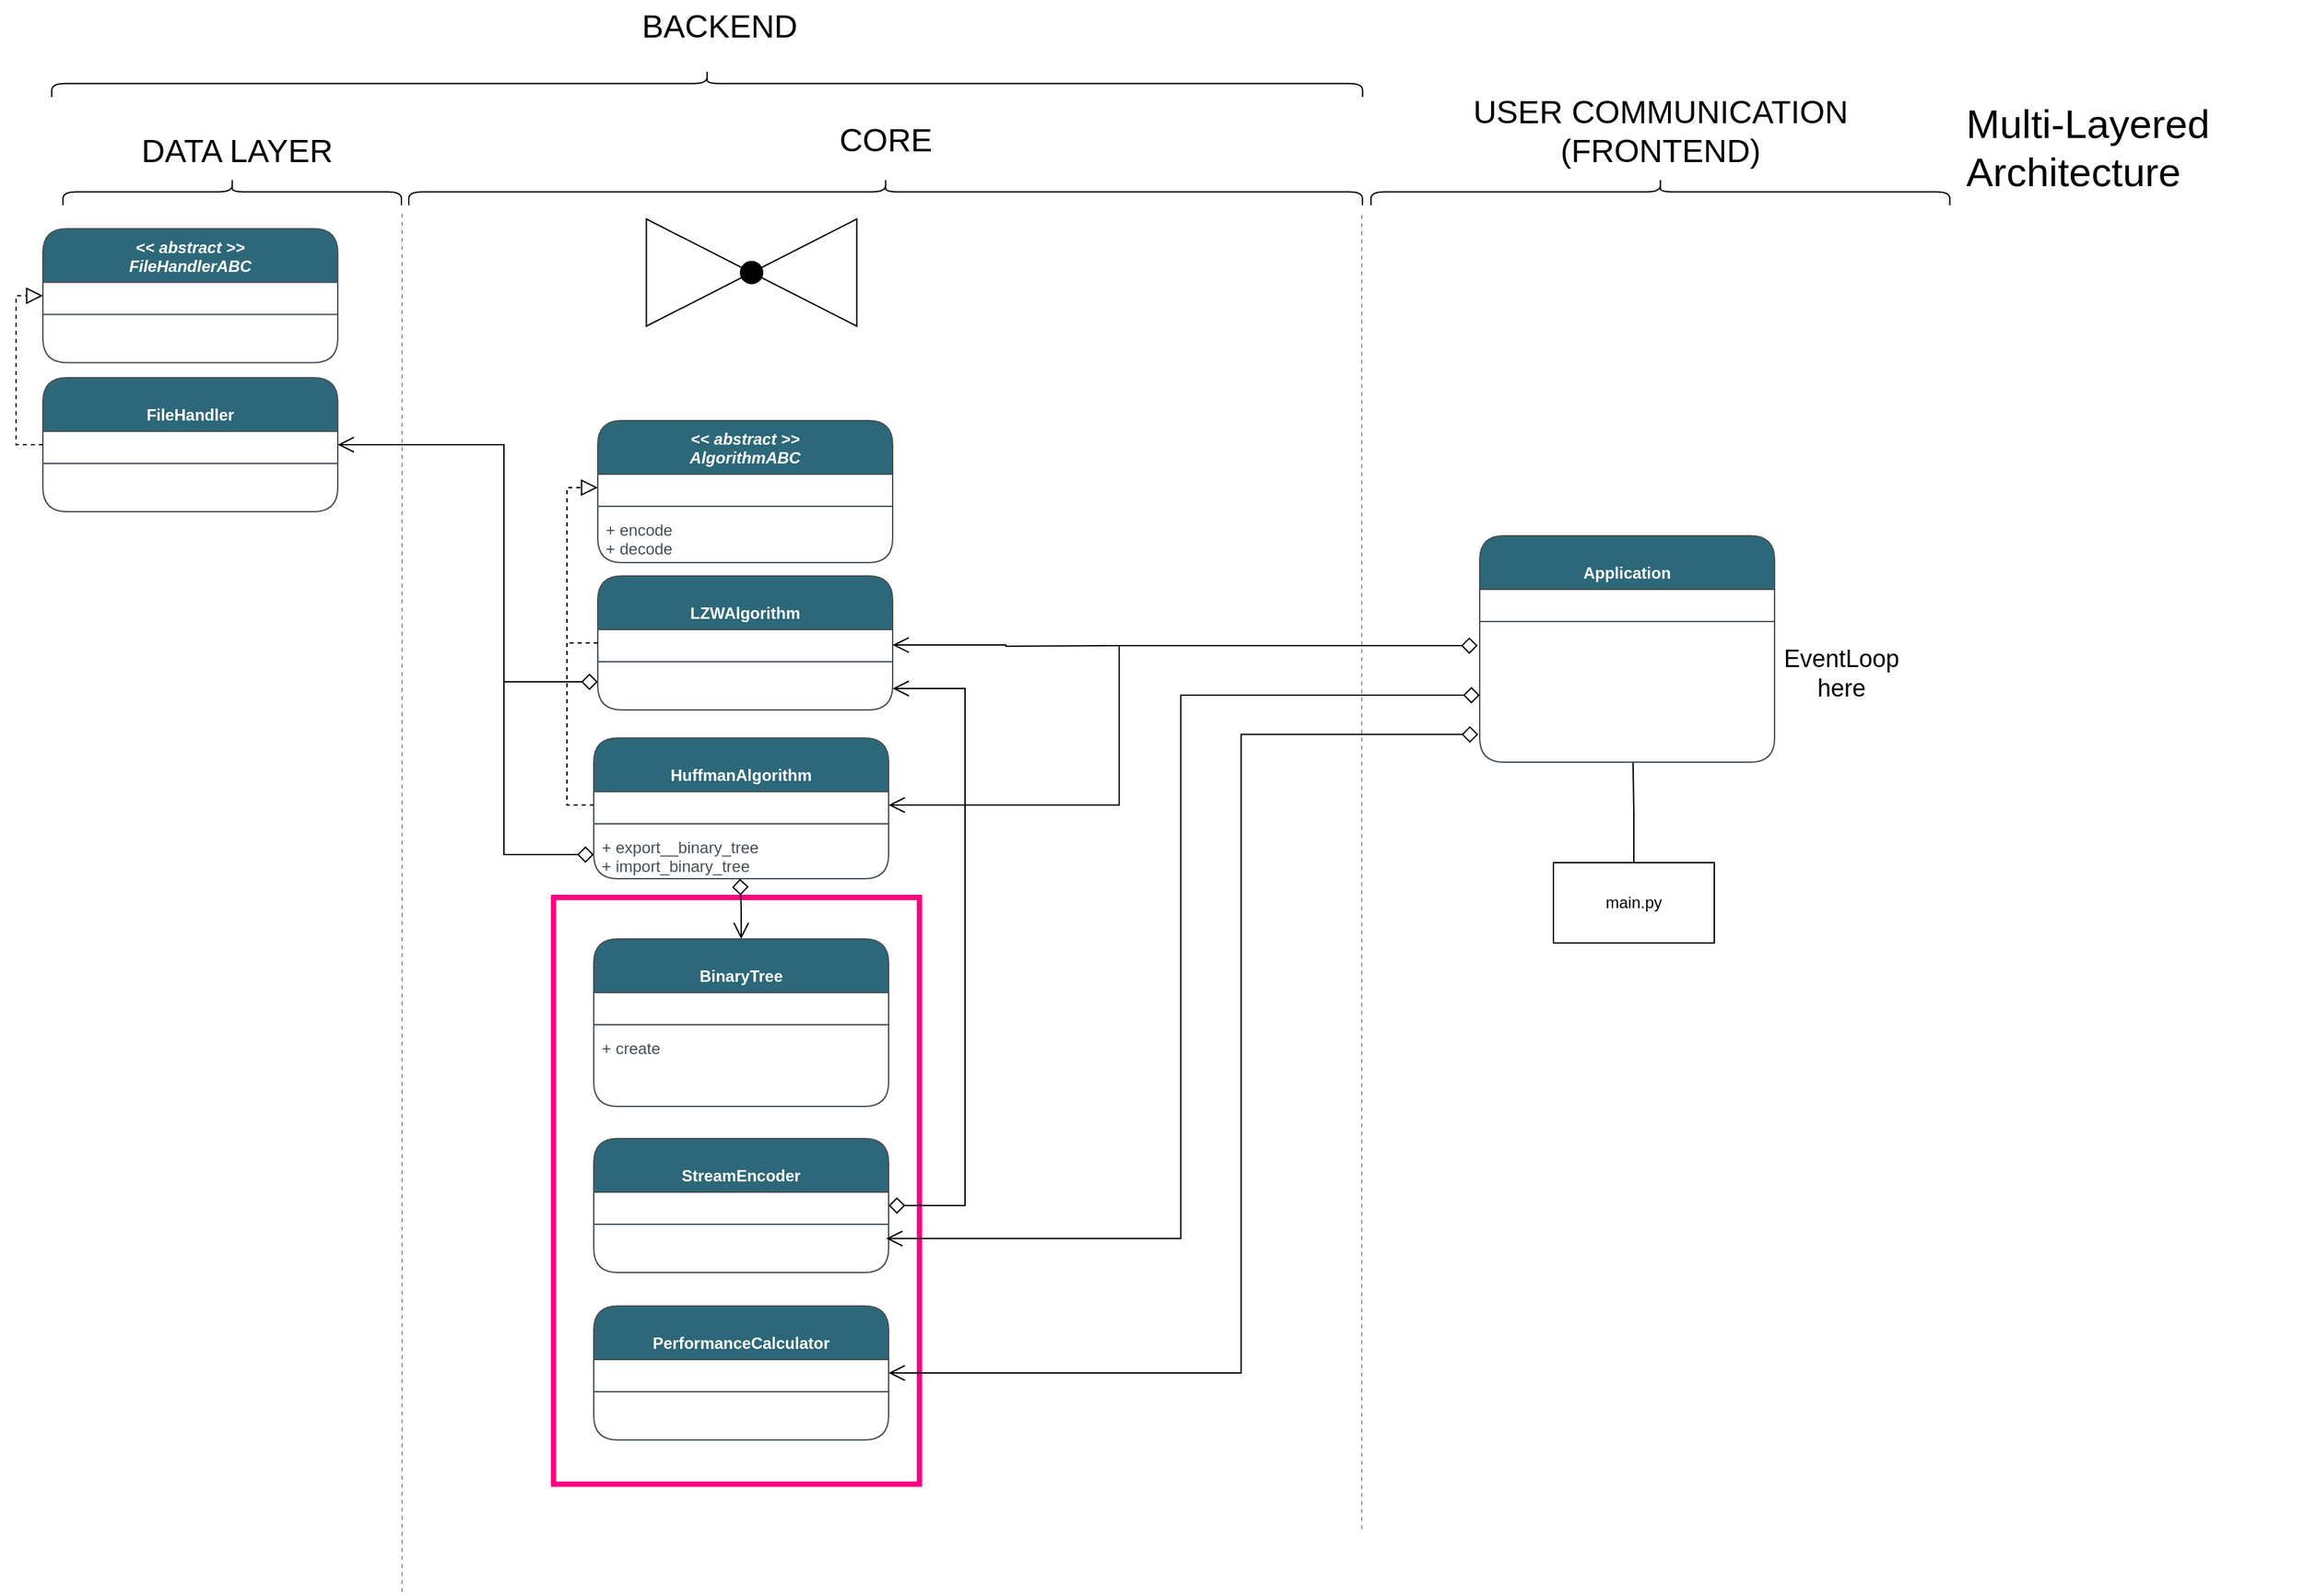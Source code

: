 <mxfile version="21.7.5" type="device">
  <diagram name="Page-1" id="dC8sB8LTiM5v0IOeK6bp">
    <mxGraphModel dx="4029" dy="1643" grid="0" gridSize="10" guides="1" tooltips="1" connect="1" arrows="1" fold="1" page="0" pageScale="1" pageWidth="850" pageHeight="1100" math="0" shadow="0">
      <root>
        <mxCell id="0" />
        <mxCell id="1" parent="0" />
        <mxCell id="l79x1VMeLkTDuMIe-8M3-13" value="" style="rounded=0;whiteSpace=wrap;html=1;fillColor=none;strokeWidth=4;strokeColor=#FF0080;movable=0;resizable=0;rotatable=0;deletable=0;editable=0;locked=1;connectable=0;" vertex="1" parent="1">
          <mxGeometry x="-1415" y="498" width="273" height="438" as="geometry" />
        </mxCell>
        <mxCell id="yN8mX1wbEfo4K8Nz7WSZ-1" value="&lt;i&gt;&amp;lt;&amp;lt; abstract &amp;gt;&amp;gt;&lt;br&gt;AlgorithmABC&lt;/i&gt;" style="swimlane;fontStyle=1;align=center;verticalAlign=top;childLayout=stackLayout;horizontal=1;startSize=40;horizontalStack=0;resizeParent=1;resizeParentMax=0;resizeLast=0;collapsible=1;marginBottom=0;whiteSpace=wrap;html=1;strokeColor=#464F55;fontColor=#FFFFFF;fillColor=#2C6879;rounded=1;labelBackgroundColor=none;" parent="1" vertex="1">
          <mxGeometry x="-1382" y="142" width="220" height="106" as="geometry">
            <mxRectangle x="299" y="276" width="120" height="40" as="alternateBounds" />
          </mxGeometry>
        </mxCell>
        <mxCell id="yN8mX1wbEfo4K8Nz7WSZ-2" value="&amp;nbsp;" style="text;strokeColor=none;fillColor=none;align=left;verticalAlign=top;spacingLeft=4;spacingRight=4;overflow=hidden;rotatable=0;points=[[0,0.5],[1,0.5]];portConstraint=eastwest;whiteSpace=wrap;html=1;fontColor=#464F55;rounded=1;labelBackgroundColor=none;" parent="yN8mX1wbEfo4K8Nz7WSZ-1" vertex="1">
          <mxGeometry y="40" width="220" height="20" as="geometry" />
        </mxCell>
        <mxCell id="yN8mX1wbEfo4K8Nz7WSZ-3" value="" style="line;strokeWidth=1;fillColor=none;align=left;verticalAlign=middle;spacingTop=-1;spacingLeft=3;spacingRight=3;rotatable=0;labelPosition=right;points=[];portConstraint=eastwest;strokeColor=#464F55;fontColor=#1A1A1A;rounded=1;labelBackgroundColor=none;" parent="yN8mX1wbEfo4K8Nz7WSZ-1" vertex="1">
          <mxGeometry y="60" width="220" height="8" as="geometry" />
        </mxCell>
        <mxCell id="yN8mX1wbEfo4K8Nz7WSZ-4" value="+ encode&lt;br&gt;+ decode" style="text;strokeColor=none;fillColor=none;align=left;verticalAlign=top;spacingLeft=4;spacingRight=4;overflow=hidden;rotatable=0;points=[[0,0.5],[1,0.5]];portConstraint=eastwest;whiteSpace=wrap;html=1;fontColor=#464F55;rounded=1;labelBackgroundColor=none;" parent="yN8mX1wbEfo4K8Nz7WSZ-1" vertex="1">
          <mxGeometry y="68" width="220" height="38" as="geometry" />
        </mxCell>
        <mxCell id="yN8mX1wbEfo4K8Nz7WSZ-5" value="" style="endArrow=none;dashed=1;html=1;rounded=0;opacity=40;" parent="1" edge="1">
          <mxGeometry width="50" height="50" relative="1" as="geometry">
            <mxPoint x="-1528" y="1016.62" as="sourcePoint" />
            <mxPoint x="-1528" y="-13.38" as="targetPoint" />
          </mxGeometry>
        </mxCell>
        <mxCell id="yN8mX1wbEfo4K8Nz7WSZ-6" value="" style="endArrow=none;dashed=1;html=1;rounded=0;opacity=40;" parent="1" edge="1">
          <mxGeometry width="50" height="50" relative="1" as="geometry">
            <mxPoint x="-812" y="969.62" as="sourcePoint" />
            <mxPoint x="-812" y="-13.38" as="targetPoint" />
          </mxGeometry>
        </mxCell>
        <mxCell id="l79x1VMeLkTDuMIe-8M3-14" style="edgeStyle=orthogonalEdgeStyle;rounded=0;orthogonalLoop=1;jettySize=auto;html=1;endArrow=none;endFill=0;startArrow=diamond;startFill=0;endSize=10;startSize=10;" edge="1" parent="1">
          <mxGeometry relative="1" as="geometry">
            <mxPoint x="-1451.846" y="337" as="targetPoint" />
            <mxPoint x="-1382" y="337.019" as="sourcePoint" />
          </mxGeometry>
        </mxCell>
        <mxCell id="yN8mX1wbEfo4K8Nz7WSZ-11" value="&lt;br&gt;LZWAlgorithm" style="swimlane;fontStyle=1;align=center;verticalAlign=top;childLayout=stackLayout;horizontal=1;startSize=40;horizontalStack=0;resizeParent=1;resizeParentMax=0;resizeLast=0;collapsible=1;marginBottom=0;whiteSpace=wrap;html=1;strokeColor=#464F55;fontColor=#FFFFFF;fillColor=#2C6879;rounded=1;labelBackgroundColor=none;" parent="1" vertex="1">
          <mxGeometry x="-1382" y="258" width="220" height="100" as="geometry">
            <mxRectangle x="299" y="276" width="120" height="40" as="alternateBounds" />
          </mxGeometry>
        </mxCell>
        <mxCell id="yN8mX1wbEfo4K8Nz7WSZ-30" style="edgeStyle=orthogonalEdgeStyle;rounded=0;orthogonalLoop=1;jettySize=auto;html=1;exitX=0;exitY=0.5;exitDx=0;exitDy=0;endArrow=none;endFill=0;dashed=1;" parent="yN8mX1wbEfo4K8Nz7WSZ-11" source="yN8mX1wbEfo4K8Nz7WSZ-12" edge="1">
          <mxGeometry relative="1" as="geometry">
            <mxPoint x="-21" y="50.333" as="targetPoint" />
          </mxGeometry>
        </mxCell>
        <mxCell id="YMNnF1_kSBJPY39AivQV-12" style="edgeStyle=orthogonalEdgeStyle;rounded=0;orthogonalLoop=1;jettySize=auto;html=1;exitX=1;exitY=0.577;exitDx=0;exitDy=0;endArrow=none;endFill=0;endSize=10;startSize=10;startArrow=open;startFill=0;exitPerimeter=0;" parent="yN8mX1wbEfo4K8Nz7WSZ-11" source="yN8mX1wbEfo4K8Nz7WSZ-12" edge="1">
          <mxGeometry relative="1" as="geometry">
            <mxPoint x="389" y="52" as="targetPoint" />
          </mxGeometry>
        </mxCell>
        <mxCell id="yN8mX1wbEfo4K8Nz7WSZ-12" value="&amp;nbsp;" style="text;strokeColor=none;fillColor=none;align=left;verticalAlign=top;spacingLeft=4;spacingRight=4;overflow=hidden;rotatable=0;points=[[0,0.5],[1,0.5]];portConstraint=eastwest;whiteSpace=wrap;html=1;fontColor=#464F55;rounded=1;labelBackgroundColor=none;" parent="yN8mX1wbEfo4K8Nz7WSZ-11" vertex="1">
          <mxGeometry y="40" width="220" height="20" as="geometry" />
        </mxCell>
        <mxCell id="yN8mX1wbEfo4K8Nz7WSZ-13" value="" style="line;strokeWidth=1;fillColor=none;align=left;verticalAlign=middle;spacingTop=-1;spacingLeft=3;spacingRight=3;rotatable=0;labelPosition=right;points=[];portConstraint=eastwest;strokeColor=#464F55;fontColor=#1A1A1A;rounded=1;labelBackgroundColor=none;" parent="yN8mX1wbEfo4K8Nz7WSZ-11" vertex="1">
          <mxGeometry y="60" width="220" height="8" as="geometry" />
        </mxCell>
        <mxCell id="yN8mX1wbEfo4K8Nz7WSZ-14" value="&amp;nbsp;" style="text;strokeColor=none;fillColor=none;align=left;verticalAlign=top;spacingLeft=4;spacingRight=4;overflow=hidden;rotatable=0;points=[[0,0.5],[1,0.5]];portConstraint=eastwest;whiteSpace=wrap;html=1;fontColor=#464F55;rounded=1;labelBackgroundColor=none;" parent="yN8mX1wbEfo4K8Nz7WSZ-11" vertex="1">
          <mxGeometry y="68" width="220" height="32" as="geometry" />
        </mxCell>
        <mxCell id="yN8mX1wbEfo4K8Nz7WSZ-29" style="edgeStyle=orthogonalEdgeStyle;rounded=0;orthogonalLoop=1;jettySize=auto;html=1;entryX=0;entryY=0.5;entryDx=0;entryDy=0;exitX=0;exitY=0.5;exitDx=0;exitDy=0;endArrow=block;endFill=0;dashed=1;endSize=10;startSize=10;" parent="1" source="yN8mX1wbEfo4K8Nz7WSZ-16" target="yN8mX1wbEfo4K8Nz7WSZ-2" edge="1">
          <mxGeometry relative="1" as="geometry" />
        </mxCell>
        <mxCell id="yN8mX1wbEfo4K8Nz7WSZ-15" value="&lt;br&gt;HuffmanAlgorithm" style="swimlane;fontStyle=1;align=center;verticalAlign=top;childLayout=stackLayout;horizontal=1;startSize=40;horizontalStack=0;resizeParent=1;resizeParentMax=0;resizeLast=0;collapsible=1;marginBottom=0;whiteSpace=wrap;html=1;strokeColor=#464F55;fontColor=#FFFFFF;fillColor=#2C6879;rounded=1;labelBackgroundColor=none;" parent="1" vertex="1">
          <mxGeometry x="-1385" y="379" width="220" height="105" as="geometry">
            <mxRectangle x="299" y="276" width="120" height="40" as="alternateBounds" />
          </mxGeometry>
        </mxCell>
        <mxCell id="yN8mX1wbEfo4K8Nz7WSZ-16" value="&amp;nbsp;" style="text;strokeColor=none;fillColor=none;align=left;verticalAlign=top;spacingLeft=4;spacingRight=4;overflow=hidden;rotatable=0;points=[[0,0.5],[1,0.5]];portConstraint=eastwest;whiteSpace=wrap;html=1;fontColor=#464F55;rounded=1;labelBackgroundColor=none;" parent="yN8mX1wbEfo4K8Nz7WSZ-15" vertex="1">
          <mxGeometry y="40" width="220" height="20" as="geometry" />
        </mxCell>
        <mxCell id="yN8mX1wbEfo4K8Nz7WSZ-17" value="" style="line;strokeWidth=1;fillColor=none;align=left;verticalAlign=middle;spacingTop=-1;spacingLeft=3;spacingRight=3;rotatable=0;labelPosition=right;points=[];portConstraint=eastwest;strokeColor=#464F55;fontColor=#1A1A1A;rounded=1;labelBackgroundColor=none;" parent="yN8mX1wbEfo4K8Nz7WSZ-15" vertex="1">
          <mxGeometry y="60" width="220" height="8" as="geometry" />
        </mxCell>
        <mxCell id="yN8mX1wbEfo4K8Nz7WSZ-18" value="+ export__binary_tree&lt;br style=&quot;border-color: var(--border-color);&quot;&gt;+ import_binary_tree" style="text;strokeColor=none;fillColor=none;align=left;verticalAlign=top;spacingLeft=4;spacingRight=4;overflow=hidden;rotatable=0;points=[[0,0.5],[1,0.5]];portConstraint=eastwest;whiteSpace=wrap;html=1;fontColor=#464F55;rounded=1;labelBackgroundColor=none;" parent="yN8mX1wbEfo4K8Nz7WSZ-15" vertex="1">
          <mxGeometry y="68" width="220" height="37" as="geometry" />
        </mxCell>
        <mxCell id="yN8mX1wbEfo4K8Nz7WSZ-33" value="&lt;br&gt;FileHandler" style="swimlane;fontStyle=1;align=center;verticalAlign=top;childLayout=stackLayout;horizontal=1;startSize=40;horizontalStack=0;resizeParent=1;resizeParentMax=0;resizeLast=0;collapsible=1;marginBottom=0;whiteSpace=wrap;html=1;strokeColor=#464F55;fontColor=#FFFFFF;fillColor=#2C6879;rounded=1;labelBackgroundColor=none;" parent="1" vertex="1">
          <mxGeometry x="-1796" y="110" width="220" height="100" as="geometry">
            <mxRectangle x="299" y="276" width="120" height="40" as="alternateBounds" />
          </mxGeometry>
        </mxCell>
        <mxCell id="yN8mX1wbEfo4K8Nz7WSZ-34" value="&amp;nbsp;" style="text;strokeColor=none;fillColor=none;align=left;verticalAlign=top;spacingLeft=4;spacingRight=4;overflow=hidden;rotatable=0;points=[[0,0.5],[1,0.5]];portConstraint=eastwest;whiteSpace=wrap;html=1;fontColor=#464F55;rounded=1;labelBackgroundColor=none;" parent="yN8mX1wbEfo4K8Nz7WSZ-33" vertex="1">
          <mxGeometry y="40" width="220" height="20" as="geometry" />
        </mxCell>
        <mxCell id="yN8mX1wbEfo4K8Nz7WSZ-35" value="" style="line;strokeWidth=1;fillColor=none;align=left;verticalAlign=middle;spacingTop=-1;spacingLeft=3;spacingRight=3;rotatable=0;labelPosition=right;points=[];portConstraint=eastwest;strokeColor=#464F55;fontColor=#1A1A1A;rounded=1;labelBackgroundColor=none;" parent="yN8mX1wbEfo4K8Nz7WSZ-33" vertex="1">
          <mxGeometry y="60" width="220" height="8" as="geometry" />
        </mxCell>
        <mxCell id="yN8mX1wbEfo4K8Nz7WSZ-36" value="&amp;nbsp;" style="text;strokeColor=none;fillColor=none;align=left;verticalAlign=top;spacingLeft=4;spacingRight=4;overflow=hidden;rotatable=0;points=[[0,0.5],[1,0.5]];portConstraint=eastwest;whiteSpace=wrap;html=1;fontColor=#464F55;rounded=1;labelBackgroundColor=none;" parent="yN8mX1wbEfo4K8Nz7WSZ-33" vertex="1">
          <mxGeometry y="68" width="220" height="32" as="geometry" />
        </mxCell>
        <mxCell id="yN8mX1wbEfo4K8Nz7WSZ-42" value="&lt;font style=&quot;font-size: 18px;&quot;&gt;EventLoop here&lt;/font&gt;" style="text;html=1;strokeColor=none;fillColor=none;align=center;verticalAlign=middle;whiteSpace=wrap;rounded=0;" parent="1" vertex="1">
          <mxGeometry x="-484" y="316" width="60" height="30" as="geometry" />
        </mxCell>
        <mxCell id="yN8mX1wbEfo4K8Nz7WSZ-43" value="&lt;br&gt;PerformanceCalculator" style="swimlane;fontStyle=1;align=center;verticalAlign=top;childLayout=stackLayout;horizontal=1;startSize=40;horizontalStack=0;resizeParent=1;resizeParentMax=0;resizeLast=0;collapsible=1;marginBottom=0;whiteSpace=wrap;html=1;strokeColor=#464F55;fontColor=#FFFFFF;fillColor=#2C6879;rounded=1;labelBackgroundColor=none;" parent="1" vertex="1">
          <mxGeometry x="-1385" y="803" width="220" height="100" as="geometry">
            <mxRectangle x="299" y="276" width="120" height="40" as="alternateBounds" />
          </mxGeometry>
        </mxCell>
        <mxCell id="yN8mX1wbEfo4K8Nz7WSZ-44" value="&amp;nbsp;" style="text;strokeColor=none;fillColor=none;align=left;verticalAlign=top;spacingLeft=4;spacingRight=4;overflow=hidden;rotatable=0;points=[[0,0.5],[1,0.5]];portConstraint=eastwest;whiteSpace=wrap;html=1;fontColor=#464F55;rounded=1;labelBackgroundColor=none;" parent="yN8mX1wbEfo4K8Nz7WSZ-43" vertex="1">
          <mxGeometry y="40" width="220" height="20" as="geometry" />
        </mxCell>
        <mxCell id="yN8mX1wbEfo4K8Nz7WSZ-45" value="" style="line;strokeWidth=1;fillColor=none;align=left;verticalAlign=middle;spacingTop=-1;spacingLeft=3;spacingRight=3;rotatable=0;labelPosition=right;points=[];portConstraint=eastwest;strokeColor=#464F55;fontColor=#1A1A1A;rounded=1;labelBackgroundColor=none;" parent="yN8mX1wbEfo4K8Nz7WSZ-43" vertex="1">
          <mxGeometry y="60" width="220" height="8" as="geometry" />
        </mxCell>
        <mxCell id="yN8mX1wbEfo4K8Nz7WSZ-46" value="&amp;nbsp;" style="text;strokeColor=none;fillColor=none;align=left;verticalAlign=top;spacingLeft=4;spacingRight=4;overflow=hidden;rotatable=0;points=[[0,0.5],[1,0.5]];portConstraint=eastwest;whiteSpace=wrap;html=1;fontColor=#464F55;rounded=1;labelBackgroundColor=none;" parent="yN8mX1wbEfo4K8Nz7WSZ-43" vertex="1">
          <mxGeometry y="68" width="220" height="32" as="geometry" />
        </mxCell>
        <mxCell id="l79x1VMeLkTDuMIe-8M3-2" style="edgeStyle=orthogonalEdgeStyle;rounded=0;orthogonalLoop=1;jettySize=auto;html=1;entryX=0.52;entryY=1;entryDx=0;entryDy=0;entryPerimeter=0;endArrow=none;endFill=0;" edge="1" parent="1" source="yN8mX1wbEfo4K8Nz7WSZ-63" target="YMNnF1_kSBJPY39AivQV-4">
          <mxGeometry relative="1" as="geometry" />
        </mxCell>
        <mxCell id="yN8mX1wbEfo4K8Nz7WSZ-63" value="main.py" style="rounded=0;whiteSpace=wrap;html=1;" parent="1" vertex="1">
          <mxGeometry x="-669" y="472" width="120" height="60" as="geometry" />
        </mxCell>
        <mxCell id="yN8mX1wbEfo4K8Nz7WSZ-74" value="&lt;span style=&quot;font-size: 24px;&quot;&gt;DATA LAYER&lt;/span&gt;" style="text;html=1;strokeColor=none;fillColor=none;align=center;verticalAlign=middle;whiteSpace=wrap;rounded=0;" parent="1" vertex="1">
          <mxGeometry x="-1756" y="-78.75" width="210" height="40" as="geometry" />
        </mxCell>
        <mxCell id="yN8mX1wbEfo4K8Nz7WSZ-75" value="" style="shape=curlyBracket;whiteSpace=wrap;html=1;rounded=1;flipH=1;labelPosition=right;verticalLabelPosition=middle;align=left;verticalAlign=middle;rotation=-90;" parent="1" vertex="1">
          <mxGeometry x="-1664.75" y="-155" width="20" height="252.5" as="geometry" />
        </mxCell>
        <mxCell id="yN8mX1wbEfo4K8Nz7WSZ-76" value="&lt;span style=&quot;font-size: 24px;&quot;&gt;CORE&lt;/span&gt;" style="text;html=1;strokeColor=none;fillColor=none;align=center;verticalAlign=middle;whiteSpace=wrap;rounded=0;" parent="1" vertex="1">
          <mxGeometry x="-1272.23" y="-87" width="210" height="40" as="geometry" />
        </mxCell>
        <mxCell id="yN8mX1wbEfo4K8Nz7WSZ-77" value="" style="shape=curlyBracket;whiteSpace=wrap;html=1;rounded=1;flipH=1;labelPosition=right;verticalLabelPosition=middle;align=left;verticalAlign=middle;rotation=-90;" parent="1" vertex="1">
          <mxGeometry x="-1177.23" y="-384.51" width="20" height="711.55" as="geometry" />
        </mxCell>
        <mxCell id="yN8mX1wbEfo4K8Nz7WSZ-78" value="&lt;span style=&quot;font-size: 24px;&quot;&gt;USER COMMUNICATION&lt;br&gt;(FRONTEND)&lt;br&gt;&lt;/span&gt;" style="text;html=1;strokeColor=none;fillColor=none;align=center;verticalAlign=middle;whiteSpace=wrap;rounded=0;" parent="1" vertex="1">
          <mxGeometry x="-746.34" y="-94" width="314.31" height="40" as="geometry" />
        </mxCell>
        <mxCell id="yN8mX1wbEfo4K8Nz7WSZ-79" value="" style="shape=curlyBracket;whiteSpace=wrap;html=1;rounded=1;flipH=1;labelPosition=right;verticalLabelPosition=middle;align=left;verticalAlign=middle;rotation=-90;" parent="1" vertex="1">
          <mxGeometry x="-599.19" y="-244.7" width="20" height="431.88" as="geometry" />
        </mxCell>
        <mxCell id="yN8mX1wbEfo4K8Nz7WSZ-80" value="&lt;span style=&quot;font-size: 24px;&quot;&gt;BACKEND&lt;/span&gt;" style="text;html=1;strokeColor=none;fillColor=none;align=center;verticalAlign=middle;whiteSpace=wrap;rounded=0;" parent="1" vertex="1">
          <mxGeometry x="-1396" y="-172" width="210" height="40" as="geometry" />
        </mxCell>
        <mxCell id="yN8mX1wbEfo4K8Nz7WSZ-81" value="" style="shape=curlyBracket;whiteSpace=wrap;html=1;rounded=1;flipH=1;labelPosition=right;verticalLabelPosition=middle;align=left;verticalAlign=middle;rotation=-90;" parent="1" vertex="1">
          <mxGeometry x="-1310.38" y="-598.63" width="20" height="978" as="geometry" />
        </mxCell>
        <mxCell id="YMNnF1_kSBJPY39AivQV-1" value="&lt;br&gt;Application" style="swimlane;fontStyle=1;align=center;verticalAlign=top;childLayout=stackLayout;horizontal=1;startSize=40;horizontalStack=0;resizeParent=1;resizeParentMax=0;resizeLast=0;collapsible=1;marginBottom=0;whiteSpace=wrap;html=1;strokeColor=#464F55;fontColor=#FFFFFF;fillColor=#2C6879;rounded=1;labelBackgroundColor=none;" parent="1" vertex="1">
          <mxGeometry x="-724" y="228" width="220" height="169" as="geometry">
            <mxRectangle x="299" y="276" width="120" height="40" as="alternateBounds" />
          </mxGeometry>
        </mxCell>
        <mxCell id="YMNnF1_kSBJPY39AivQV-2" value="&amp;nbsp;" style="text;strokeColor=none;fillColor=none;align=left;verticalAlign=top;spacingLeft=4;spacingRight=4;overflow=hidden;rotatable=0;points=[[0,0.5],[1,0.5]];portConstraint=eastwest;whiteSpace=wrap;html=1;fontColor=#464F55;rounded=1;labelBackgroundColor=none;" parent="YMNnF1_kSBJPY39AivQV-1" vertex="1">
          <mxGeometry y="40" width="220" height="20" as="geometry" />
        </mxCell>
        <mxCell id="YMNnF1_kSBJPY39AivQV-3" value="" style="line;strokeWidth=1;fillColor=none;align=left;verticalAlign=middle;spacingTop=-1;spacingLeft=3;spacingRight=3;rotatable=0;labelPosition=right;points=[];portConstraint=eastwest;strokeColor=#464F55;fontColor=#1A1A1A;rounded=1;labelBackgroundColor=none;" parent="YMNnF1_kSBJPY39AivQV-1" vertex="1">
          <mxGeometry y="60" width="220" height="8" as="geometry" />
        </mxCell>
        <mxCell id="YMNnF1_kSBJPY39AivQV-4" value="&amp;nbsp;" style="text;strokeColor=none;fillColor=none;align=left;verticalAlign=top;spacingLeft=4;spacingRight=4;overflow=hidden;rotatable=0;points=[[0,0.5],[1,0.5]];portConstraint=eastwest;whiteSpace=wrap;html=1;fontColor=#464F55;rounded=1;labelBackgroundColor=none;" parent="YMNnF1_kSBJPY39AivQV-1" vertex="1">
          <mxGeometry y="68" width="220" height="101" as="geometry" />
        </mxCell>
        <mxCell id="YMNnF1_kSBJPY39AivQV-5" value="" style="shape=collate;whiteSpace=wrap;html=1;rotation=-90;" parent="1" vertex="1">
          <mxGeometry x="-1307.25" y="-47" width="80" height="157" as="geometry" />
        </mxCell>
        <mxCell id="YMNnF1_kSBJPY39AivQV-6" value="" style="ellipse;whiteSpace=wrap;html=1;aspect=fixed;fillColor=#000000;" parent="1" vertex="1">
          <mxGeometry x="-1275.5" y="23.25" width="16.5" height="16.5" as="geometry" />
        </mxCell>
        <mxCell id="YMNnF1_kSBJPY39AivQV-9" style="edgeStyle=orthogonalEdgeStyle;rounded=0;orthogonalLoop=1;jettySize=auto;html=1;entryX=-0.005;entryY=0.795;entryDx=0;entryDy=0;endArrow=diamond;endFill=0;endSize=10;startSize=10;startArrow=open;startFill=0;entryPerimeter=0;" parent="1" source="yN8mX1wbEfo4K8Nz7WSZ-44" target="YMNnF1_kSBJPY39AivQV-4" edge="1">
          <mxGeometry relative="1" as="geometry">
            <Array as="points">
              <mxPoint x="-902" y="853" />
              <mxPoint x="-902" y="376" />
            </Array>
          </mxGeometry>
        </mxCell>
        <mxCell id="YMNnF1_kSBJPY39AivQV-15" style="edgeStyle=orthogonalEdgeStyle;rounded=0;orthogonalLoop=1;jettySize=auto;html=1;entryX=0;entryY=0.5;entryDx=0;entryDy=0;endArrow=diamond;endFill=0;endSize=10;startSize=10;startArrow=open;startFill=0;" parent="1" source="yN8mX1wbEfo4K8Nz7WSZ-34" target="yN8mX1wbEfo4K8Nz7WSZ-18" edge="1">
          <mxGeometry relative="1" as="geometry">
            <Array as="points">
              <mxPoint x="-1452" y="160" />
              <mxPoint x="-1452" y="466" />
              <mxPoint x="-1385" y="466" />
            </Array>
          </mxGeometry>
        </mxCell>
        <mxCell id="YMNnF1_kSBJPY39AivQV-16" value="Multi-Layered&#xa;Architecture" style="text;whiteSpace=wrap;fontSize=30;" parent="1" vertex="1">
          <mxGeometry x="-363" y="-104.12" width="253" height="90.75" as="geometry" />
        </mxCell>
        <mxCell id="YMNnF1_kSBJPY39AivQV-20" value="&lt;i style=&quot;border-color: var(--border-color);&quot;&gt;&amp;lt;&amp;lt; abstract &amp;gt;&amp;gt;&lt;/i&gt;&lt;br&gt;&lt;i&gt;FileHandlerABC&lt;/i&gt;" style="swimlane;fontStyle=1;align=center;verticalAlign=top;childLayout=stackLayout;horizontal=1;startSize=40;horizontalStack=0;resizeParent=1;resizeParentMax=0;resizeLast=0;collapsible=1;marginBottom=0;whiteSpace=wrap;html=1;strokeColor=#464F55;fontColor=#FFFFFF;fillColor=#2C6879;rounded=1;labelBackgroundColor=none;" parent="1" vertex="1">
          <mxGeometry x="-1796" y="-1.25" width="220" height="100" as="geometry">
            <mxRectangle x="299" y="276" width="120" height="40" as="alternateBounds" />
          </mxGeometry>
        </mxCell>
        <mxCell id="YMNnF1_kSBJPY39AivQV-21" value="&amp;nbsp;" style="text;strokeColor=none;fillColor=none;align=left;verticalAlign=top;spacingLeft=4;spacingRight=4;overflow=hidden;rotatable=0;points=[[0,0.5],[1,0.5]];portConstraint=eastwest;whiteSpace=wrap;html=1;fontColor=#464F55;rounded=1;labelBackgroundColor=none;" parent="YMNnF1_kSBJPY39AivQV-20" vertex="1">
          <mxGeometry y="40" width="220" height="20" as="geometry" />
        </mxCell>
        <mxCell id="YMNnF1_kSBJPY39AivQV-22" value="" style="line;strokeWidth=1;fillColor=none;align=left;verticalAlign=middle;spacingTop=-1;spacingLeft=3;spacingRight=3;rotatable=0;labelPosition=right;points=[];portConstraint=eastwest;strokeColor=#464F55;fontColor=#1A1A1A;rounded=1;labelBackgroundColor=none;" parent="YMNnF1_kSBJPY39AivQV-20" vertex="1">
          <mxGeometry y="60" width="220" height="8" as="geometry" />
        </mxCell>
        <mxCell id="YMNnF1_kSBJPY39AivQV-23" value="&amp;nbsp;" style="text;strokeColor=none;fillColor=none;align=left;verticalAlign=top;spacingLeft=4;spacingRight=4;overflow=hidden;rotatable=0;points=[[0,0.5],[1,0.5]];portConstraint=eastwest;whiteSpace=wrap;html=1;fontColor=#464F55;rounded=1;labelBackgroundColor=none;" parent="YMNnF1_kSBJPY39AivQV-20" vertex="1">
          <mxGeometry y="68" width="220" height="32" as="geometry" />
        </mxCell>
        <mxCell id="YMNnF1_kSBJPY39AivQV-24" style="edgeStyle=orthogonalEdgeStyle;rounded=0;orthogonalLoop=1;jettySize=auto;html=1;exitX=0;exitY=0.5;exitDx=0;exitDy=0;entryX=0;entryY=0.5;entryDx=0;entryDy=0;endArrow=block;endFill=0;dashed=1;endSize=10;startSize=10;" parent="1" source="yN8mX1wbEfo4K8Nz7WSZ-34" target="YMNnF1_kSBJPY39AivQV-21" edge="1">
          <mxGeometry relative="1" as="geometry" />
        </mxCell>
        <mxCell id="YMNnF1_kSBJPY39AivQV-13" style="edgeStyle=orthogonalEdgeStyle;rounded=0;orthogonalLoop=1;jettySize=auto;html=1;exitX=1;exitY=0.5;exitDx=0;exitDy=0;endArrow=diamond;endFill=0;endSize=10;startSize=10;startArrow=open;startFill=0;entryX=-0.007;entryY=0.139;entryDx=0;entryDy=0;entryPerimeter=0;" parent="1" source="yN8mX1wbEfo4K8Nz7WSZ-16" edge="1" target="YMNnF1_kSBJPY39AivQV-4">
          <mxGeometry relative="1" as="geometry">
            <mxPoint x="-1010.429" y="428.429" as="targetPoint" />
            <Array as="points">
              <mxPoint x="-993" y="429" />
              <mxPoint x="-993" y="310" />
            </Array>
          </mxGeometry>
        </mxCell>
        <mxCell id="l79x1VMeLkTDuMIe-8M3-4" value="&lt;br&gt;StreamEncoder" style="swimlane;fontStyle=1;align=center;verticalAlign=top;childLayout=stackLayout;horizontal=1;startSize=40;horizontalStack=0;resizeParent=1;resizeParentMax=0;resizeLast=0;collapsible=1;marginBottom=0;whiteSpace=wrap;html=1;strokeColor=#464F55;fontColor=#FFFFFF;fillColor=#2C6879;rounded=1;labelBackgroundColor=none;" vertex="1" parent="1">
          <mxGeometry x="-1385" y="678" width="220" height="100" as="geometry">
            <mxRectangle x="299" y="276" width="120" height="40" as="alternateBounds" />
          </mxGeometry>
        </mxCell>
        <mxCell id="l79x1VMeLkTDuMIe-8M3-5" value="&amp;nbsp;" style="text;strokeColor=none;fillColor=none;align=left;verticalAlign=top;spacingLeft=4;spacingRight=4;overflow=hidden;rotatable=0;points=[[0,0.5],[1,0.5]];portConstraint=eastwest;whiteSpace=wrap;html=1;fontColor=#464F55;rounded=1;labelBackgroundColor=none;" vertex="1" parent="l79x1VMeLkTDuMIe-8M3-4">
          <mxGeometry y="40" width="220" height="20" as="geometry" />
        </mxCell>
        <mxCell id="l79x1VMeLkTDuMIe-8M3-6" value="" style="line;strokeWidth=1;fillColor=none;align=left;verticalAlign=middle;spacingTop=-1;spacingLeft=3;spacingRight=3;rotatable=0;labelPosition=right;points=[];portConstraint=eastwest;strokeColor=#464F55;fontColor=#1A1A1A;rounded=1;labelBackgroundColor=none;" vertex="1" parent="l79x1VMeLkTDuMIe-8M3-4">
          <mxGeometry y="60" width="220" height="8" as="geometry" />
        </mxCell>
        <mxCell id="l79x1VMeLkTDuMIe-8M3-7" value="&amp;nbsp;" style="text;strokeColor=none;fillColor=none;align=left;verticalAlign=top;spacingLeft=4;spacingRight=4;overflow=hidden;rotatable=0;points=[[0,0.5],[1,0.5]];portConstraint=eastwest;whiteSpace=wrap;html=1;fontColor=#464F55;rounded=1;labelBackgroundColor=none;" vertex="1" parent="l79x1VMeLkTDuMIe-8M3-4">
          <mxGeometry y="68" width="220" height="32" as="geometry" />
        </mxCell>
        <mxCell id="l79x1VMeLkTDuMIe-8M3-12" style="edgeStyle=orthogonalEdgeStyle;rounded=0;orthogonalLoop=1;jettySize=auto;html=1;entryX=0.496;entryY=1;entryDx=0;entryDy=0;entryPerimeter=0;endArrow=diamond;endFill=0;startArrow=open;startFill=0;endSize=10;startSize=10;" edge="1" parent="1" source="l79x1VMeLkTDuMIe-8M3-8" target="yN8mX1wbEfo4K8Nz7WSZ-18">
          <mxGeometry relative="1" as="geometry" />
        </mxCell>
        <mxCell id="l79x1VMeLkTDuMIe-8M3-8" value="&lt;br&gt;BinaryTree" style="swimlane;fontStyle=1;align=center;verticalAlign=top;childLayout=stackLayout;horizontal=1;startSize=40;horizontalStack=0;resizeParent=1;resizeParentMax=0;resizeLast=0;collapsible=1;marginBottom=0;whiteSpace=wrap;html=1;strokeColor=#464F55;fontColor=#FFFFFF;fillColor=#2C6879;rounded=1;labelBackgroundColor=none;" vertex="1" parent="1">
          <mxGeometry x="-1385" y="529" width="220" height="125" as="geometry">
            <mxRectangle x="299" y="276" width="120" height="40" as="alternateBounds" />
          </mxGeometry>
        </mxCell>
        <mxCell id="l79x1VMeLkTDuMIe-8M3-9" value="&amp;nbsp;" style="text;strokeColor=none;fillColor=none;align=left;verticalAlign=top;spacingLeft=4;spacingRight=4;overflow=hidden;rotatable=0;points=[[0,0.5],[1,0.5]];portConstraint=eastwest;whiteSpace=wrap;html=1;fontColor=#464F55;rounded=1;labelBackgroundColor=none;" vertex="1" parent="l79x1VMeLkTDuMIe-8M3-8">
          <mxGeometry y="40" width="220" height="20" as="geometry" />
        </mxCell>
        <mxCell id="l79x1VMeLkTDuMIe-8M3-10" value="" style="line;strokeWidth=1;fillColor=none;align=left;verticalAlign=middle;spacingTop=-1;spacingLeft=3;spacingRight=3;rotatable=0;labelPosition=right;points=[];portConstraint=eastwest;strokeColor=#464F55;fontColor=#1A1A1A;rounded=1;labelBackgroundColor=none;" vertex="1" parent="l79x1VMeLkTDuMIe-8M3-8">
          <mxGeometry y="60" width="220" height="8" as="geometry" />
        </mxCell>
        <mxCell id="l79x1VMeLkTDuMIe-8M3-11" value="+ create&lt;br&gt;" style="text;strokeColor=none;fillColor=none;align=left;verticalAlign=top;spacingLeft=4;spacingRight=4;overflow=hidden;rotatable=0;points=[[0,0.5],[1,0.5]];portConstraint=eastwest;whiteSpace=wrap;html=1;fontColor=#464F55;rounded=1;labelBackgroundColor=none;" vertex="1" parent="l79x1VMeLkTDuMIe-8M3-8">
          <mxGeometry y="68" width="220" height="57" as="geometry" />
        </mxCell>
        <mxCell id="l79x1VMeLkTDuMIe-8M3-15" style="edgeStyle=orthogonalEdgeStyle;rounded=0;orthogonalLoop=1;jettySize=auto;html=1;endArrow=diamond;endFill=0;endSize=10;startSize=10;startArrow=open;startFill=0;exitX=0.992;exitY=0.207;exitDx=0;exitDy=0;exitPerimeter=0;" edge="1" parent="1" source="l79x1VMeLkTDuMIe-8M3-7" target="YMNnF1_kSBJPY39AivQV-4">
          <mxGeometry relative="1" as="geometry">
            <Array as="points">
              <mxPoint x="-947" y="753" />
              <mxPoint x="-947" y="347" />
            </Array>
          </mxGeometry>
        </mxCell>
        <mxCell id="l79x1VMeLkTDuMIe-8M3-16" style="edgeStyle=orthogonalEdgeStyle;rounded=0;orthogonalLoop=1;jettySize=auto;html=1;entryX=1;entryY=0.5;entryDx=0;entryDy=0;startArrow=open;startFill=0;endArrow=diamond;endFill=0;endSize=10;startSize=10;" edge="1" parent="1" source="yN8mX1wbEfo4K8Nz7WSZ-14" target="l79x1VMeLkTDuMIe-8M3-4">
          <mxGeometry relative="1" as="geometry">
            <Array as="points">
              <mxPoint x="-1108" y="342" />
              <mxPoint x="-1108" y="728" />
            </Array>
          </mxGeometry>
        </mxCell>
      </root>
    </mxGraphModel>
  </diagram>
</mxfile>
